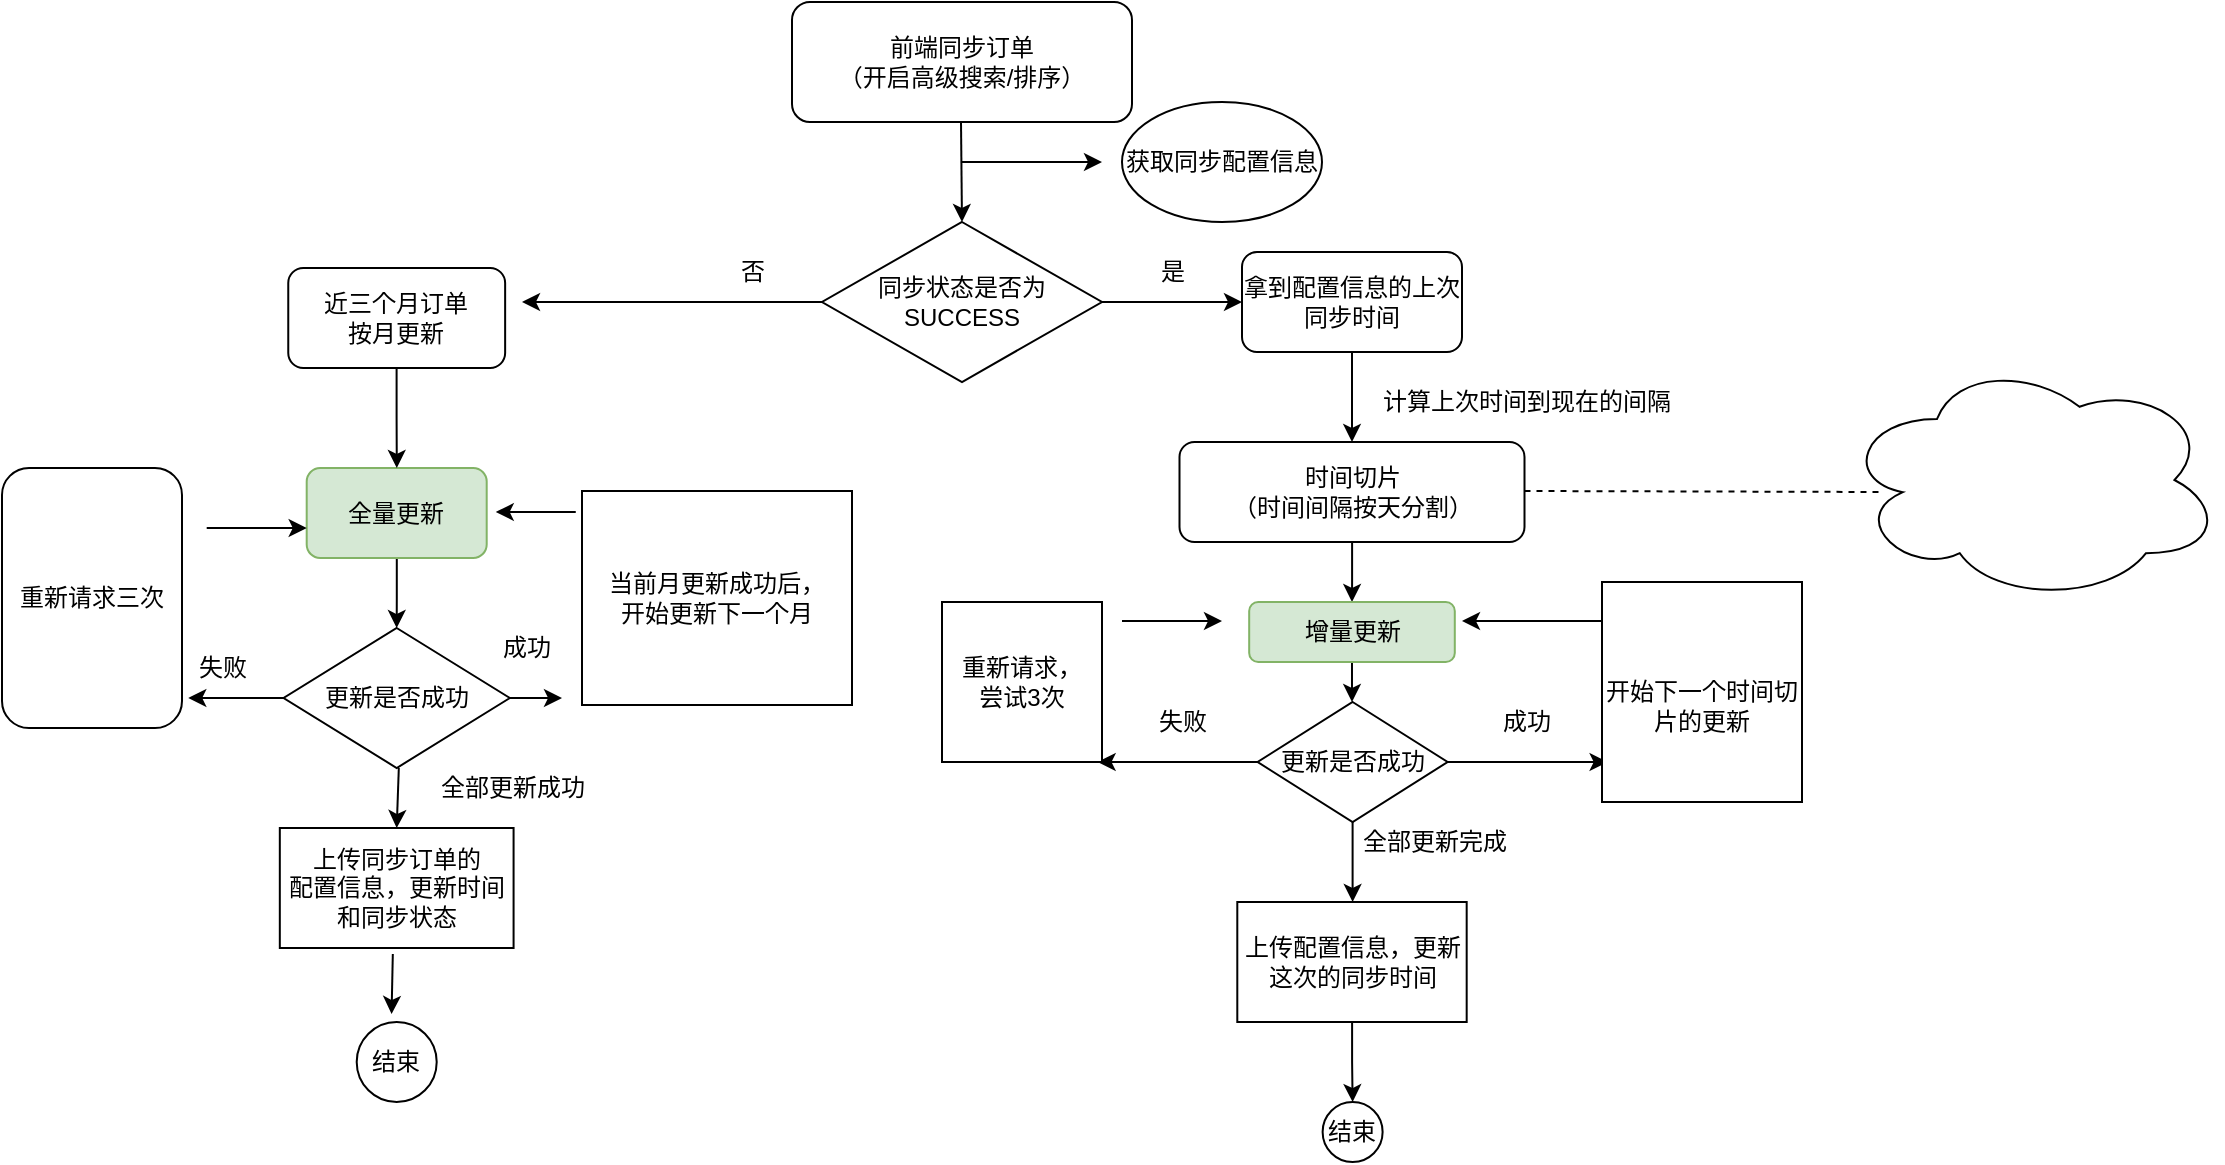<mxfile version="12.6.4" type="github">
  <diagram id="Gt4gEfHvbHCjPT9OlNXh" name="第 1 页">
    <mxGraphModel dx="1233" dy="582" grid="1" gridSize="10" guides="1" tooltips="1" connect="1" arrows="1" fold="1" page="0" pageScale="1" pageWidth="827" pageHeight="1169" math="0" shadow="0">
      <root>
        <mxCell id="0"/>
        <mxCell id="1" parent="0"/>
        <mxCell id="QHd8pDaDNauPfVdDqYuc-1" value="前端同步订单&lt;br&gt;（开启高级搜索/排序）" style="rounded=1;whiteSpace=wrap;html=1;" parent="1" vertex="1">
          <mxGeometry x="315" y="10" width="170" height="60" as="geometry"/>
        </mxCell>
        <mxCell id="QHd8pDaDNauPfVdDqYuc-2" value="" style="endArrow=classic;html=1;" parent="1" edge="1">
          <mxGeometry width="50" height="50" relative="1" as="geometry">
            <mxPoint x="399.5" y="70" as="sourcePoint"/>
            <mxPoint x="400" y="120" as="targetPoint"/>
          </mxGeometry>
        </mxCell>
        <mxCell id="QHd8pDaDNauPfVdDqYuc-10" value="" style="endArrow=classic;html=1;" parent="1" edge="1">
          <mxGeometry width="50" height="50" relative="1" as="geometry">
            <mxPoint x="400" y="90" as="sourcePoint"/>
            <mxPoint x="470" y="90" as="targetPoint"/>
          </mxGeometry>
        </mxCell>
        <mxCell id="QHd8pDaDNauPfVdDqYuc-13" value="获取同步配置信息" style="ellipse;whiteSpace=wrap;html=1;" parent="1" vertex="1">
          <mxGeometry x="480" y="60" width="100" height="60" as="geometry"/>
        </mxCell>
        <mxCell id="QHd8pDaDNauPfVdDqYuc-20" value="" style="edgeStyle=orthogonalEdgeStyle;rounded=0;orthogonalLoop=1;jettySize=auto;html=1;" parent="1" source="QHd8pDaDNauPfVdDqYuc-15" target="QHd8pDaDNauPfVdDqYuc-23" edge="1">
          <mxGeometry relative="1" as="geometry">
            <mxPoint x="550" y="160" as="targetPoint"/>
          </mxGeometry>
        </mxCell>
        <mxCell id="QHd8pDaDNauPfVdDqYuc-22" value="" style="edgeStyle=orthogonalEdgeStyle;rounded=0;orthogonalLoop=1;jettySize=auto;html=1;" parent="1" source="QHd8pDaDNauPfVdDqYuc-15" edge="1">
          <mxGeometry relative="1" as="geometry">
            <mxPoint x="180" y="160" as="targetPoint"/>
          </mxGeometry>
        </mxCell>
        <mxCell id="QHd8pDaDNauPfVdDqYuc-15" value="同步状态是否为SUCCESS" style="rhombus;whiteSpace=wrap;html=1;" parent="1" vertex="1">
          <mxGeometry x="330" y="120" width="140" height="80" as="geometry"/>
        </mxCell>
        <mxCell id="QHd8pDaDNauPfVdDqYuc-27" value="" style="edgeStyle=orthogonalEdgeStyle;rounded=0;orthogonalLoop=1;jettySize=auto;html=1;" parent="1" source="QHd8pDaDNauPfVdDqYuc-23" edge="1">
          <mxGeometry relative="1" as="geometry">
            <mxPoint x="595" y="230" as="targetPoint"/>
          </mxGeometry>
        </mxCell>
        <mxCell id="QHd8pDaDNauPfVdDqYuc-23" value="拿到配置信息的上次同步时间" style="rounded=1;whiteSpace=wrap;html=1;" parent="1" vertex="1">
          <mxGeometry x="540" y="135" width="110" height="50" as="geometry"/>
        </mxCell>
        <mxCell id="QHd8pDaDNauPfVdDqYuc-24" value="是" style="text;html=1;align=center;verticalAlign=middle;resizable=0;points=[];autosize=1;" parent="1" vertex="1">
          <mxGeometry x="490" y="135" width="30" height="20" as="geometry"/>
        </mxCell>
        <mxCell id="QHd8pDaDNauPfVdDqYuc-25" value="否" style="text;html=1;align=center;verticalAlign=middle;resizable=0;points=[];autosize=1;" parent="1" vertex="1">
          <mxGeometry x="280" y="135" width="30" height="20" as="geometry"/>
        </mxCell>
        <mxCell id="QHd8pDaDNauPfVdDqYuc-38" value="" style="edgeStyle=orthogonalEdgeStyle;rounded=0;orthogonalLoop=1;jettySize=auto;html=1;" parent="1" source="QHd8pDaDNauPfVdDqYuc-36" target="QHd8pDaDNauPfVdDqYuc-37" edge="1">
          <mxGeometry relative="1" as="geometry"/>
        </mxCell>
        <mxCell id="QHd8pDaDNauPfVdDqYuc-36" value="时间切片&lt;br&gt;（时间间隔按天分割）" style="rounded=1;whiteSpace=wrap;html=1;" parent="1" vertex="1">
          <mxGeometry x="508.75" y="230" width="172.5" height="50" as="geometry"/>
        </mxCell>
        <mxCell id="QHd8pDaDNauPfVdDqYuc-40" value="" style="edgeStyle=orthogonalEdgeStyle;rounded=0;orthogonalLoop=1;jettySize=auto;html=1;exitX=0.5;exitY=1;exitDx=0;exitDy=0;" parent="1" source="QHd8pDaDNauPfVdDqYuc-37" edge="1">
          <mxGeometry relative="1" as="geometry">
            <mxPoint x="595" y="360" as="targetPoint"/>
          </mxGeometry>
        </mxCell>
        <mxCell id="QHd8pDaDNauPfVdDqYuc-37" value="增量更新" style="rounded=1;whiteSpace=wrap;html=1;fillColor=#d5e8d4;strokeColor=#82b366;" parent="1" vertex="1">
          <mxGeometry x="543.59" y="310" width="102.81" height="30" as="geometry"/>
        </mxCell>
        <mxCell id="QHd8pDaDNauPfVdDqYuc-45" value="" style="edgeStyle=orthogonalEdgeStyle;rounded=0;orthogonalLoop=1;jettySize=auto;html=1;" parent="1" source="QHd8pDaDNauPfVdDqYuc-41" edge="1">
          <mxGeometry relative="1" as="geometry">
            <mxPoint x="467.81" y="390" as="targetPoint"/>
          </mxGeometry>
        </mxCell>
        <mxCell id="QHd8pDaDNauPfVdDqYuc-48" value="" style="edgeStyle=orthogonalEdgeStyle;rounded=0;orthogonalLoop=1;jettySize=auto;html=1;" parent="1" source="QHd8pDaDNauPfVdDqYuc-41" edge="1">
          <mxGeometry relative="1" as="geometry">
            <mxPoint x="722.81" y="390" as="targetPoint"/>
          </mxGeometry>
        </mxCell>
        <mxCell id="QHd8pDaDNauPfVdDqYuc-61" value="" style="edgeStyle=orthogonalEdgeStyle;rounded=0;orthogonalLoop=1;jettySize=auto;html=1;" parent="1" source="QHd8pDaDNauPfVdDqYuc-41" edge="1">
          <mxGeometry relative="1" as="geometry">
            <mxPoint x="595.31" y="460" as="targetPoint"/>
          </mxGeometry>
        </mxCell>
        <mxCell id="QHd8pDaDNauPfVdDqYuc-41" value="更新是否成功" style="rhombus;whiteSpace=wrap;html=1;" parent="1" vertex="1">
          <mxGeometry x="547.81" y="360" width="95" height="60" as="geometry"/>
        </mxCell>
        <mxCell id="QHd8pDaDNauPfVdDqYuc-46" value="失败" style="text;html=1;align=center;verticalAlign=middle;resizable=0;points=[];autosize=1;" parent="1" vertex="1">
          <mxGeometry x="490" y="360" width="40" height="20" as="geometry"/>
        </mxCell>
        <mxCell id="QHd8pDaDNauPfVdDqYuc-49" value="成功" style="text;html=1;align=center;verticalAlign=middle;resizable=0;points=[];autosize=1;" parent="1" vertex="1">
          <mxGeometry x="662" y="360" width="40" height="20" as="geometry"/>
        </mxCell>
        <mxCell id="QHd8pDaDNauPfVdDqYuc-51" value="" style="endArrow=classic;html=1;" parent="1" edge="1">
          <mxGeometry width="50" height="50" relative="1" as="geometry">
            <mxPoint x="720" y="319.5" as="sourcePoint"/>
            <mxPoint x="650" y="319.5" as="targetPoint"/>
          </mxGeometry>
        </mxCell>
        <mxCell id="QHd8pDaDNauPfVdDqYuc-55" value="&lt;br&gt;开始下一个时间切片的更新" style="rounded=0;whiteSpace=wrap;html=1;" parent="1" vertex="1">
          <mxGeometry x="720" y="300" width="100" height="110" as="geometry"/>
        </mxCell>
        <mxCell id="QHd8pDaDNauPfVdDqYuc-57" value="重新请求，&lt;br&gt;尝试3次" style="whiteSpace=wrap;html=1;aspect=fixed;" parent="1" vertex="1">
          <mxGeometry x="390" y="310" width="80" height="80" as="geometry"/>
        </mxCell>
        <mxCell id="QHd8pDaDNauPfVdDqYuc-58" value="" style="endArrow=classic;html=1;" parent="1" edge="1">
          <mxGeometry width="50" height="50" relative="1" as="geometry">
            <mxPoint x="480" y="319.5" as="sourcePoint"/>
            <mxPoint x="530" y="319.5" as="targetPoint"/>
          </mxGeometry>
        </mxCell>
        <mxCell id="QHd8pDaDNauPfVdDqYuc-62" value="全部更新完成" style="text;html=1;align=center;verticalAlign=middle;resizable=0;points=[];autosize=1;" parent="1" vertex="1">
          <mxGeometry x="591.25" y="420" width="90" height="20" as="geometry"/>
        </mxCell>
        <mxCell id="QHd8pDaDNauPfVdDqYuc-63" value="结束" style="ellipse;whiteSpace=wrap;html=1;aspect=fixed;" parent="1" vertex="1">
          <mxGeometry x="580.31" y="560" width="30" height="30" as="geometry"/>
        </mxCell>
        <mxCell id="vMBq8Pkii51B8F38cl8o-9" value="" style="edgeStyle=orthogonalEdgeStyle;rounded=0;orthogonalLoop=1;jettySize=auto;html=1;" edge="1" parent="1" source="QHd8pDaDNauPfVdDqYuc-64" target="QHd8pDaDNauPfVdDqYuc-66">
          <mxGeometry relative="1" as="geometry"/>
        </mxCell>
        <mxCell id="QHd8pDaDNauPfVdDqYuc-64" value="全量更新" style="rounded=1;whiteSpace=wrap;html=1;fillColor=#d5e8d4;strokeColor=#82b366;" parent="1" vertex="1">
          <mxGeometry x="72.35" y="243" width="90" height="45" as="geometry"/>
        </mxCell>
        <mxCell id="vMBq8Pkii51B8F38cl8o-12" value="" style="edgeStyle=orthogonalEdgeStyle;rounded=0;orthogonalLoop=1;jettySize=auto;html=1;" edge="1" parent="1" source="QHd8pDaDNauPfVdDqYuc-66">
          <mxGeometry relative="1" as="geometry">
            <mxPoint x="13.13" y="358" as="targetPoint"/>
          </mxGeometry>
        </mxCell>
        <mxCell id="vMBq8Pkii51B8F38cl8o-19" value="" style="edgeStyle=orthogonalEdgeStyle;rounded=0;orthogonalLoop=1;jettySize=auto;html=1;" edge="1" parent="1" source="QHd8pDaDNauPfVdDqYuc-66">
          <mxGeometry relative="1" as="geometry">
            <mxPoint x="200" y="358" as="targetPoint"/>
          </mxGeometry>
        </mxCell>
        <mxCell id="QHd8pDaDNauPfVdDqYuc-66" value="更新是否成功" style="rhombus;whiteSpace=wrap;html=1;" parent="1" vertex="1">
          <mxGeometry x="60.79" y="323" width="113.13" height="70" as="geometry"/>
        </mxCell>
        <mxCell id="QHd8pDaDNauPfVdDqYuc-78" value="上传同步订单的&lt;br&gt;配置信息，更新时间和同步状态" style="rounded=0;whiteSpace=wrap;html=1;" parent="1" vertex="1">
          <mxGeometry x="58.91" y="423" width="116.88" height="60" as="geometry"/>
        </mxCell>
        <mxCell id="QHd8pDaDNauPfVdDqYuc-81" value="" style="endArrow=classic;html=1;entryX=0.5;entryY=0;entryDx=0;entryDy=0;" parent="1" target="QHd8pDaDNauPfVdDqYuc-78" edge="1">
          <mxGeometry width="50" height="50" relative="1" as="geometry">
            <mxPoint x="118.41" y="393" as="sourcePoint"/>
            <mxPoint x="118.79" y="413" as="targetPoint"/>
          </mxGeometry>
        </mxCell>
        <mxCell id="QHd8pDaDNauPfVdDqYuc-82" value="全部更新成功" style="text;html=1;align=center;verticalAlign=middle;resizable=0;points=[];autosize=1;" parent="1" vertex="1">
          <mxGeometry x="130" y="393" width="90" height="20" as="geometry"/>
        </mxCell>
        <mxCell id="QHd8pDaDNauPfVdDqYuc-85" value="结束" style="ellipse;whiteSpace=wrap;html=1;aspect=fixed;" parent="1" vertex="1">
          <mxGeometry x="97.35" y="520" width="40" height="40" as="geometry"/>
        </mxCell>
        <mxCell id="liuJyPJHRZkNZIjXHChT-1" value="" style="endArrow=classic;html=1;" parent="1" edge="1">
          <mxGeometry width="50" height="50" relative="1" as="geometry">
            <mxPoint x="115.41" y="486" as="sourcePoint"/>
            <mxPoint x="114.79" y="516" as="targetPoint"/>
          </mxGeometry>
        </mxCell>
        <mxCell id="vMBq8Pkii51B8F38cl8o-3" value="计算上次时间到现在的间隔" style="text;html=1;align=center;verticalAlign=middle;resizable=0;points=[];autosize=1;" vertex="1" parent="1">
          <mxGeometry x="602" y="200" width="160" height="20" as="geometry"/>
        </mxCell>
        <mxCell id="vMBq8Pkii51B8F38cl8o-7" value="" style="edgeStyle=orthogonalEdgeStyle;rounded=0;orthogonalLoop=1;jettySize=auto;html=1;" edge="1" parent="1" source="vMBq8Pkii51B8F38cl8o-6" target="QHd8pDaDNauPfVdDqYuc-64">
          <mxGeometry relative="1" as="geometry"/>
        </mxCell>
        <mxCell id="vMBq8Pkii51B8F38cl8o-6" value="近三个月订单&lt;br&gt;按月更新" style="rounded=1;whiteSpace=wrap;html=1;" vertex="1" parent="1">
          <mxGeometry x="63.13" y="143" width="108.44" height="50" as="geometry"/>
        </mxCell>
        <mxCell id="vMBq8Pkii51B8F38cl8o-13" value="失败&lt;br&gt;" style="text;html=1;align=center;verticalAlign=middle;resizable=0;points=[];autosize=1;" vertex="1" parent="1">
          <mxGeometry x="10" y="333" width="40" height="20" as="geometry"/>
        </mxCell>
        <mxCell id="vMBq8Pkii51B8F38cl8o-14" value="重新请求三次" style="rounded=1;whiteSpace=wrap;html=1;" vertex="1" parent="1">
          <mxGeometry x="-80" y="243" width="90" height="130" as="geometry"/>
        </mxCell>
        <mxCell id="vMBq8Pkii51B8F38cl8o-16" value="" style="endArrow=classic;html=1;" edge="1" parent="1">
          <mxGeometry width="50" height="50" relative="1" as="geometry">
            <mxPoint x="22.35" y="273" as="sourcePoint"/>
            <mxPoint x="72.35" y="273" as="targetPoint"/>
          </mxGeometry>
        </mxCell>
        <mxCell id="vMBq8Pkii51B8F38cl8o-22" value="当前月更新成功后，&lt;br&gt;开始更新下一个月" style="rounded=0;whiteSpace=wrap;html=1;" vertex="1" parent="1">
          <mxGeometry x="210" y="254.5" width="135" height="107" as="geometry"/>
        </mxCell>
        <mxCell id="vMBq8Pkii51B8F38cl8o-23" value="" style="edgeStyle=orthogonalEdgeStyle;rounded=0;orthogonalLoop=1;jettySize=auto;html=1;" edge="1" parent="1">
          <mxGeometry relative="1" as="geometry">
            <mxPoint x="206.88" y="265" as="sourcePoint"/>
            <mxPoint x="166.88" y="265" as="targetPoint"/>
            <Array as="points">
              <mxPoint x="186.88" y="265"/>
              <mxPoint x="186.88" y="265"/>
            </Array>
          </mxGeometry>
        </mxCell>
        <mxCell id="vMBq8Pkii51B8F38cl8o-26" value="成功" style="text;html=1;align=center;verticalAlign=middle;resizable=0;points=[];autosize=1;" vertex="1" parent="1">
          <mxGeometry x="162.35" y="323" width="40" height="20" as="geometry"/>
        </mxCell>
        <mxCell id="vMBq8Pkii51B8F38cl8o-29" value="" style="edgeStyle=orthogonalEdgeStyle;rounded=0;orthogonalLoop=1;jettySize=auto;html=1;entryX=0.5;entryY=0;entryDx=0;entryDy=0;" edge="1" parent="1" source="vMBq8Pkii51B8F38cl8o-27" target="QHd8pDaDNauPfVdDqYuc-63">
          <mxGeometry relative="1" as="geometry">
            <mxPoint x="595" y="520" as="targetPoint"/>
          </mxGeometry>
        </mxCell>
        <mxCell id="vMBq8Pkii51B8F38cl8o-27" value="上传配置信息，更新这次的同步时间" style="rounded=0;whiteSpace=wrap;html=1;" vertex="1" parent="1">
          <mxGeometry x="537.65" y="460" width="114.69" height="60" as="geometry"/>
        </mxCell>
        <mxCell id="vMBq8Pkii51B8F38cl8o-34" value="" style="endArrow=none;dashed=1;html=1;" edge="1" parent="1">
          <mxGeometry width="50" height="50" relative="1" as="geometry">
            <mxPoint x="681.25" y="254.5" as="sourcePoint"/>
            <mxPoint x="860" y="255" as="targetPoint"/>
          </mxGeometry>
        </mxCell>
        <mxCell id="vMBq8Pkii51B8F38cl8o-40" value="" style="ellipse;shape=cloud;whiteSpace=wrap;html=1;" vertex="1" parent="1">
          <mxGeometry x="840" y="188" width="190" height="122" as="geometry"/>
        </mxCell>
      </root>
    </mxGraphModel>
  </diagram>
</mxfile>
